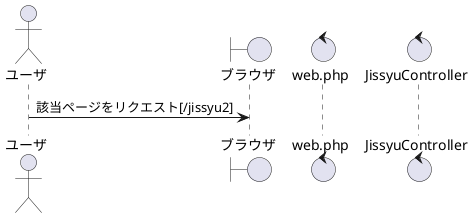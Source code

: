 @startuml
actor ユーザ
boundary ブラウザ
control web.php
control JissyuController

ユーザ -> ブラウザ:該当ページをリクエスト[/jissyu2]


@enduml